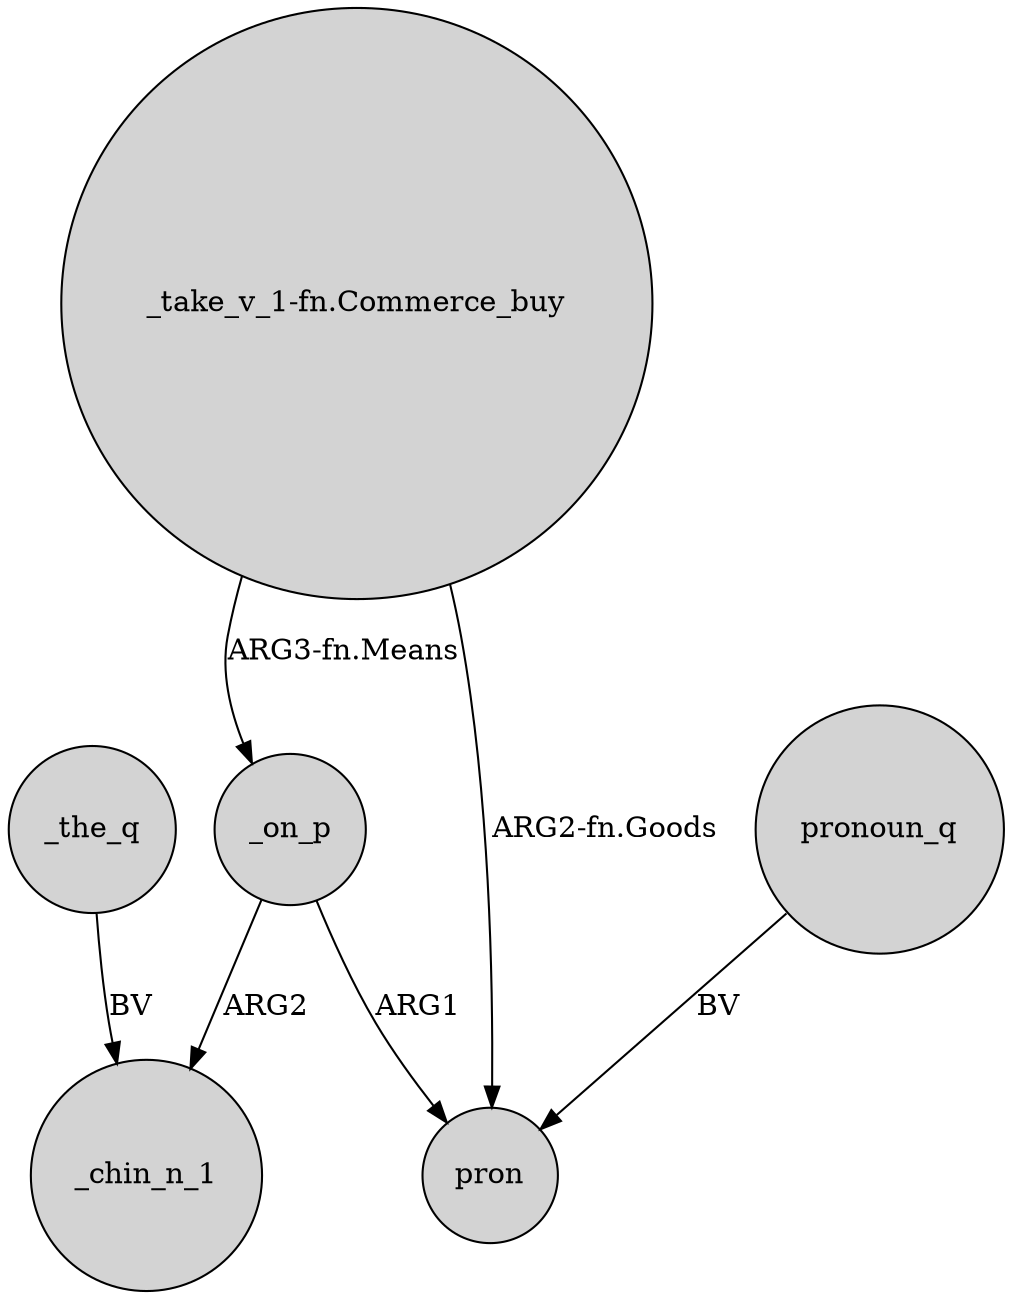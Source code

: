 digraph {
	node [shape=circle style=filled]
	_the_q -> _chin_n_1 [label=BV]
	_on_p -> pron [label=ARG1]
	"_take_v_1-fn.Commerce_buy" -> pron [label="ARG2-fn.Goods"]
	pronoun_q -> pron [label=BV]
	_on_p -> _chin_n_1 [label=ARG2]
	"_take_v_1-fn.Commerce_buy" -> _on_p [label="ARG3-fn.Means"]
}
